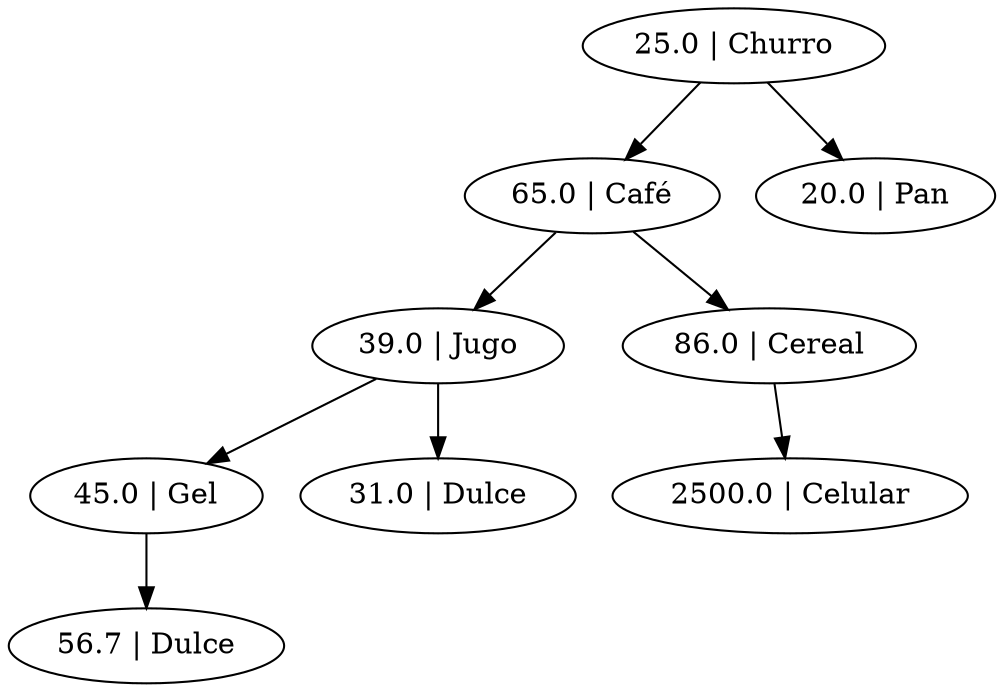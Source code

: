 strict digraph  {
	"65.0 | Café" -> "39.0 | Jugo";
	"65.0 | Café" -> "86.0 | Cereal";
	"25.0 | Churro" -> "65.0 | Café";
	"25.0 | Churro" -> "20.0 | Pan";
	"39.0 | Jugo" -> "45.0 | Gel";
	"39.0 | Jugo" -> "31.0 | Dulce";
	"86.0 | Cereal" -> "2500.0 | Celular";
	"45.0 | Gel" -> "56.7 | Dulce";
}
